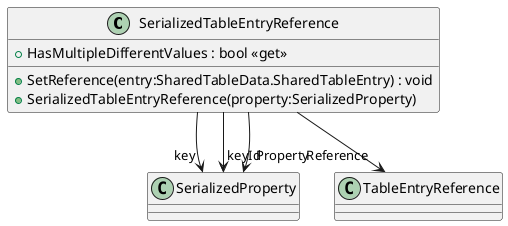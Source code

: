 @startuml
class SerializedTableEntryReference {
    + HasMultipleDifferentValues : bool <<get>>
    + SetReference(entry:SharedTableData.SharedTableEntry) : void
    + SerializedTableEntryReference(property:SerializedProperty)
}
SerializedTableEntryReference --> "key" SerializedProperty
SerializedTableEntryReference --> "keyId" SerializedProperty
SerializedTableEntryReference --> "Property" SerializedProperty
SerializedTableEntryReference --> "Reference" TableEntryReference
@enduml
